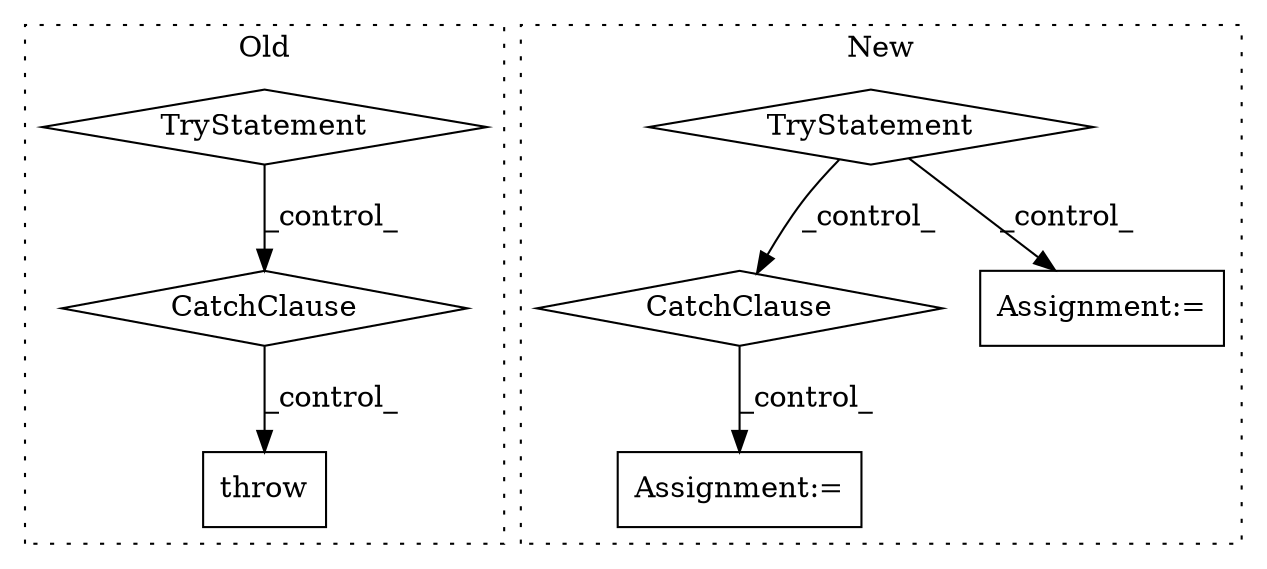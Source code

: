 digraph G {
subgraph cluster0 {
1 [label="TryStatement" a="54" s="4322" l="4" shape="diamond"];
4 [label="CatchClause" a="12" s="4376,4403" l="11,2" shape="diamond"];
7 [label="throw" a="53" s="4413" l="6" shape="box"];
label = "Old";
style="dotted";
}
subgraph cluster1 {
2 [label="CatchClause" a="12" s="4030,4067" l="11,2" shape="diamond"];
3 [label="TryStatement" a="54" s="3837" l="4" shape="diamond"];
5 [label="Assignment:=" a="7" s="3851" l="1" shape="box"];
6 [label="Assignment:=" a="7" s="4081" l="1" shape="box"];
label = "New";
style="dotted";
}
1 -> 4 [label="_control_"];
2 -> 6 [label="_control_"];
3 -> 2 [label="_control_"];
3 -> 5 [label="_control_"];
4 -> 7 [label="_control_"];
}